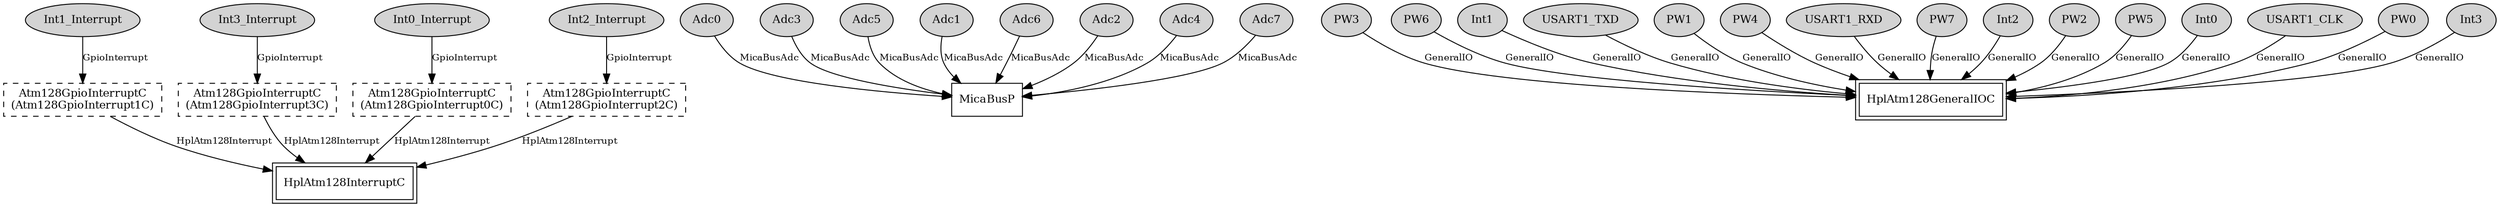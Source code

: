 digraph "tos.platforms.mica.MicaBusC" {
  n0x2ace836c5ca8 [shape=ellipse, style=filled, label="Int1_Interrupt", fontsize=12];
  "MicaBusC.Atm128GpioInterrupt1C" [fontsize=12, shape=box, style=dashed, label="Atm128GpioInterruptC\n(Atm128GpioInterrupt1C)", URL="../chtml/tos.chips.atm128.pins.Atm128GpioInterruptC.html"];
  n0x2ace836b93d8 [shape=ellipse, style=filled, label="Adc0", fontsize=12];
  "MicaBusP" [fontsize=12, shape=box, URL="../chtml/tos.platforms.mica.MicaBusP.html"];
  n0x2ace836d1ad0 [shape=ellipse, style=filled, label="PW3", fontsize=12];
  "HplAtm128GeneralIOC" [fontsize=12, shape=box,peripheries=2, URL="../chtml/tos.chips.atm1281.HplAtm128GeneralIOC.html"];
  n0x2ace836cd020 [shape=ellipse, style=filled, label="PW6", fontsize=12];
  "HplAtm128GeneralIOC" [fontsize=12, shape=box,peripheries=2, URL="../chtml/tos.chips.atm1281.HplAtm128GeneralIOC.html"];
  n0x2ace836bb760 [shape=ellipse, style=filled, label="Adc3", fontsize=12];
  "MicaBusP" [fontsize=12, shape=box, URL="../chtml/tos.platforms.mica.MicaBusP.html"];
  n0x2ace836ba490 [shape=ellipse, style=filled, label="Adc5", fontsize=12];
  "MicaBusP" [fontsize=12, shape=box, URL="../chtml/tos.platforms.mica.MicaBusP.html"];
  n0x2ace836c94c0 [shape=ellipse, style=filled, label="Int1", fontsize=12];
  "HplAtm128GeneralIOC" [fontsize=12, shape=box,peripheries=2, URL="../chtml/tos.chips.atm1281.HplAtm128GeneralIOC.html"];
  n0x2ace836be4f8 [shape=ellipse, style=filled, label="USART1_TXD", fontsize=12];
  "HplAtm128GeneralIOC" [fontsize=12, shape=box,peripheries=2, URL="../chtml/tos.chips.atm1281.HplAtm128GeneralIOC.html"];
  n0x2ace836d37c0 [shape=ellipse, style=filled, label="PW1", fontsize=12];
  "HplAtm128GeneralIOC" [fontsize=12, shape=box,peripheries=2, URL="../chtml/tos.chips.atm1281.HplAtm128GeneralIOC.html"];
  n0x2ace836d0c58 [shape=ellipse, style=filled, label="PW4", fontsize=12];
  "HplAtm128GeneralIOC" [fontsize=12, shape=box,peripheries=2, URL="../chtml/tos.chips.atm1281.HplAtm128GeneralIOC.html"];
  n0x2ace836c1548 [shape=ellipse, style=filled, label="Int3_Interrupt", fontsize=12];
  "MicaBusC.Atm128GpioInterrupt3C" [fontsize=12, shape=box, style=dashed, label="Atm128GpioInterruptC\n(Atm128GpioInterrupt3C)", URL="../chtml/tos.chips.atm128.pins.Atm128GpioInterruptC.html"];
  n0x2ace836b9a48 [shape=ellipse, style=filled, label="Adc1", fontsize=12];
  "MicaBusP" [fontsize=12, shape=box, URL="../chtml/tos.platforms.mica.MicaBusP.html"];
  n0x2ace836bf370 [shape=ellipse, style=filled, label="USART1_RXD", fontsize=12];
  "HplAtm128GeneralIOC" [fontsize=12, shape=box,peripheries=2, URL="../chtml/tos.chips.atm1281.HplAtm128GeneralIOC.html"];
  n0x2ace836cc180 [shape=ellipse, style=filled, label="PW7", fontsize=12];
  "HplAtm128GeneralIOC" [fontsize=12, shape=box,peripheries=2, URL="../chtml/tos.chips.atm1281.HplAtm128GeneralIOC.html"];
  n0x2ace836c5020 [shape=ellipse, style=filled, label="Int0_Interrupt", fontsize=12];
  "MicaBusC.Atm128GpioInterrupt0C" [fontsize=12, shape=box, style=dashed, label="Atm128GpioInterruptC\n(Atm128GpioInterrupt0C)", URL="../chtml/tos.chips.atm128.pins.Atm128GpioInterruptC.html"];
  n0x2ace836bad00 [shape=ellipse, style=filled, label="Adc6", fontsize=12];
  "MicaBusP" [fontsize=12, shape=box, URL="../chtml/tos.platforms.mica.MicaBusP.html"];
  n0x2ace836c8648 [shape=ellipse, style=filled, label="Int2", fontsize=12];
  "HplAtm128GeneralIOC" [fontsize=12, shape=box,peripheries=2, URL="../chtml/tos.chips.atm1281.HplAtm128GeneralIOC.html"];
  n0x2ace836d2948 [shape=ellipse, style=filled, label="PW2", fontsize=12];
  "HplAtm128GeneralIOC" [fontsize=12, shape=box,peripheries=2, URL="../chtml/tos.chips.atm1281.HplAtm128GeneralIOC.html"];
  n0x2ace836cfde0 [shape=ellipse, style=filled, label="PW5", fontsize=12];
  "HplAtm128GeneralIOC" [fontsize=12, shape=box,peripheries=2, URL="../chtml/tos.chips.atm1281.HplAtm128GeneralIOC.html"];
  n0x2ace836bb0f0 [shape=ellipse, style=filled, label="Adc2", fontsize=12];
  "MicaBusP" [fontsize=12, shape=box, URL="../chtml/tos.platforms.mica.MicaBusP.html"];
  n0x2ace836bbdd0 [shape=ellipse, style=filled, label="Adc4", fontsize=12];
  "MicaBusP" [fontsize=12, shape=box, URL="../chtml/tos.platforms.mica.MicaBusP.html"];
  n0x2ace836cb338 [shape=ellipse, style=filled, label="Int0", fontsize=12];
  "HplAtm128GeneralIOC" [fontsize=12, shape=box,peripheries=2, URL="../chtml/tos.chips.atm1281.HplAtm128GeneralIOC.html"];
  n0x2ace836c4858 [shape=ellipse, style=filled, label="Int2_Interrupt", fontsize=12];
  "MicaBusC.Atm128GpioInterrupt2C" [fontsize=12, shape=box, style=dashed, label="Atm128GpioInterruptC\n(Atm128GpioInterrupt2C)", URL="../chtml/tos.chips.atm128.pins.Atm128GpioInterruptC.html"];
  n0x2ace836c00c8 [shape=ellipse, style=filled, label="USART1_CLK", fontsize=12];
  "HplAtm128GeneralIOC" [fontsize=12, shape=box,peripheries=2, URL="../chtml/tos.chips.atm1281.HplAtm128GeneralIOC.html"];
  n0x2ace836b83c0 [shape=ellipse, style=filled, label="Adc7", fontsize=12];
  "MicaBusP" [fontsize=12, shape=box, URL="../chtml/tos.platforms.mica.MicaBusP.html"];
  n0x2ace836d6518 [shape=ellipse, style=filled, label="PW0", fontsize=12];
  "HplAtm128GeneralIOC" [fontsize=12, shape=box,peripheries=2, URL="../chtml/tos.chips.atm1281.HplAtm128GeneralIOC.html"];
  n0x2ace836c77d0 [shape=ellipse, style=filled, label="Int3", fontsize=12];
  "HplAtm128GeneralIOC" [fontsize=12, shape=box,peripheries=2, URL="../chtml/tos.chips.atm1281.HplAtm128GeneralIOC.html"];
  "MicaBusC.Atm128GpioInterrupt0C" [fontsize=12, shape=box, style=dashed, label="Atm128GpioInterruptC\n(Atm128GpioInterrupt0C)", URL="../chtml/tos.chips.atm128.pins.Atm128GpioInterruptC.html"];
  "HplAtm128InterruptC" [fontsize=12, shape=box,peripheries=2, URL="../chtml/tos.chips.atm128.pins.HplAtm128InterruptC.html"];
  "MicaBusC.Atm128GpioInterrupt1C" [fontsize=12, shape=box, style=dashed, label="Atm128GpioInterruptC\n(Atm128GpioInterrupt1C)", URL="../chtml/tos.chips.atm128.pins.Atm128GpioInterruptC.html"];
  "HplAtm128InterruptC" [fontsize=12, shape=box,peripheries=2, URL="../chtml/tos.chips.atm128.pins.HplAtm128InterruptC.html"];
  "MicaBusC.Atm128GpioInterrupt2C" [fontsize=12, shape=box, style=dashed, label="Atm128GpioInterruptC\n(Atm128GpioInterrupt2C)", URL="../chtml/tos.chips.atm128.pins.Atm128GpioInterruptC.html"];
  "HplAtm128InterruptC" [fontsize=12, shape=box,peripheries=2, URL="../chtml/tos.chips.atm128.pins.HplAtm128InterruptC.html"];
  "MicaBusC.Atm128GpioInterrupt3C" [fontsize=12, shape=box, style=dashed, label="Atm128GpioInterruptC\n(Atm128GpioInterrupt3C)", URL="../chtml/tos.chips.atm128.pins.Atm128GpioInterruptC.html"];
  "HplAtm128InterruptC" [fontsize=12, shape=box,peripheries=2, URL="../chtml/tos.chips.atm128.pins.HplAtm128InterruptC.html"];
  "n0x2ace836c5ca8" -> "MicaBusC.Atm128GpioInterrupt1C" [label="GpioInterrupt", URL="../ihtml/tos.interfaces.GpioInterrupt.html", fontsize=10];
  "n0x2ace836b93d8" -> "MicaBusP" [label="MicaBusAdc", URL="../ihtml/tos.platforms.mica.MicaBusAdc.html", fontsize=10];
  "n0x2ace836d1ad0" -> "HplAtm128GeneralIOC" [label="GeneralIO", URL="../ihtml/tos.interfaces.GeneralIO.html", fontsize=10];
  "n0x2ace836cd020" -> "HplAtm128GeneralIOC" [label="GeneralIO", URL="../ihtml/tos.interfaces.GeneralIO.html", fontsize=10];
  "n0x2ace836bb760" -> "MicaBusP" [label="MicaBusAdc", URL="../ihtml/tos.platforms.mica.MicaBusAdc.html", fontsize=10];
  "n0x2ace836ba490" -> "MicaBusP" [label="MicaBusAdc", URL="../ihtml/tos.platforms.mica.MicaBusAdc.html", fontsize=10];
  "n0x2ace836c94c0" -> "HplAtm128GeneralIOC" [label="GeneralIO", URL="../ihtml/tos.interfaces.GeneralIO.html", fontsize=10];
  "n0x2ace836be4f8" -> "HplAtm128GeneralIOC" [label="GeneralIO", URL="../ihtml/tos.interfaces.GeneralIO.html", fontsize=10];
  "n0x2ace836d37c0" -> "HplAtm128GeneralIOC" [label="GeneralIO", URL="../ihtml/tos.interfaces.GeneralIO.html", fontsize=10];
  "n0x2ace836d0c58" -> "HplAtm128GeneralIOC" [label="GeneralIO", URL="../ihtml/tos.interfaces.GeneralIO.html", fontsize=10];
  "n0x2ace836c1548" -> "MicaBusC.Atm128GpioInterrupt3C" [label="GpioInterrupt", URL="../ihtml/tos.interfaces.GpioInterrupt.html", fontsize=10];
  "n0x2ace836b9a48" -> "MicaBusP" [label="MicaBusAdc", URL="../ihtml/tos.platforms.mica.MicaBusAdc.html", fontsize=10];
  "n0x2ace836bf370" -> "HplAtm128GeneralIOC" [label="GeneralIO", URL="../ihtml/tos.interfaces.GeneralIO.html", fontsize=10];
  "n0x2ace836cc180" -> "HplAtm128GeneralIOC" [label="GeneralIO", URL="../ihtml/tos.interfaces.GeneralIO.html", fontsize=10];
  "n0x2ace836c5020" -> "MicaBusC.Atm128GpioInterrupt0C" [label="GpioInterrupt", URL="../ihtml/tos.interfaces.GpioInterrupt.html", fontsize=10];
  "n0x2ace836bad00" -> "MicaBusP" [label="MicaBusAdc", URL="../ihtml/tos.platforms.mica.MicaBusAdc.html", fontsize=10];
  "n0x2ace836c8648" -> "HplAtm128GeneralIOC" [label="GeneralIO", URL="../ihtml/tos.interfaces.GeneralIO.html", fontsize=10];
  "n0x2ace836d2948" -> "HplAtm128GeneralIOC" [label="GeneralIO", URL="../ihtml/tos.interfaces.GeneralIO.html", fontsize=10];
  "n0x2ace836cfde0" -> "HplAtm128GeneralIOC" [label="GeneralIO", URL="../ihtml/tos.interfaces.GeneralIO.html", fontsize=10];
  "n0x2ace836bb0f0" -> "MicaBusP" [label="MicaBusAdc", URL="../ihtml/tos.platforms.mica.MicaBusAdc.html", fontsize=10];
  "n0x2ace836bbdd0" -> "MicaBusP" [label="MicaBusAdc", URL="../ihtml/tos.platforms.mica.MicaBusAdc.html", fontsize=10];
  "n0x2ace836cb338" -> "HplAtm128GeneralIOC" [label="GeneralIO", URL="../ihtml/tos.interfaces.GeneralIO.html", fontsize=10];
  "n0x2ace836c4858" -> "MicaBusC.Atm128GpioInterrupt2C" [label="GpioInterrupt", URL="../ihtml/tos.interfaces.GpioInterrupt.html", fontsize=10];
  "n0x2ace836c00c8" -> "HplAtm128GeneralIOC" [label="GeneralIO", URL="../ihtml/tos.interfaces.GeneralIO.html", fontsize=10];
  "n0x2ace836b83c0" -> "MicaBusP" [label="MicaBusAdc", URL="../ihtml/tos.platforms.mica.MicaBusAdc.html", fontsize=10];
  "n0x2ace836d6518" -> "HplAtm128GeneralIOC" [label="GeneralIO", URL="../ihtml/tos.interfaces.GeneralIO.html", fontsize=10];
  "n0x2ace836c77d0" -> "HplAtm128GeneralIOC" [label="GeneralIO", URL="../ihtml/tos.interfaces.GeneralIO.html", fontsize=10];
  "MicaBusC.Atm128GpioInterrupt0C" -> "HplAtm128InterruptC" [label="HplAtm128Interrupt", URL="../ihtml/tos.chips.atm128.pins.HplAtm128Interrupt.html", fontsize=10];
  "MicaBusC.Atm128GpioInterrupt1C" -> "HplAtm128InterruptC" [label="HplAtm128Interrupt", URL="../ihtml/tos.chips.atm128.pins.HplAtm128Interrupt.html", fontsize=10];
  "MicaBusC.Atm128GpioInterrupt2C" -> "HplAtm128InterruptC" [label="HplAtm128Interrupt", URL="../ihtml/tos.chips.atm128.pins.HplAtm128Interrupt.html", fontsize=10];
  "MicaBusC.Atm128GpioInterrupt3C" -> "HplAtm128InterruptC" [label="HplAtm128Interrupt", URL="../ihtml/tos.chips.atm128.pins.HplAtm128Interrupt.html", fontsize=10];
}
